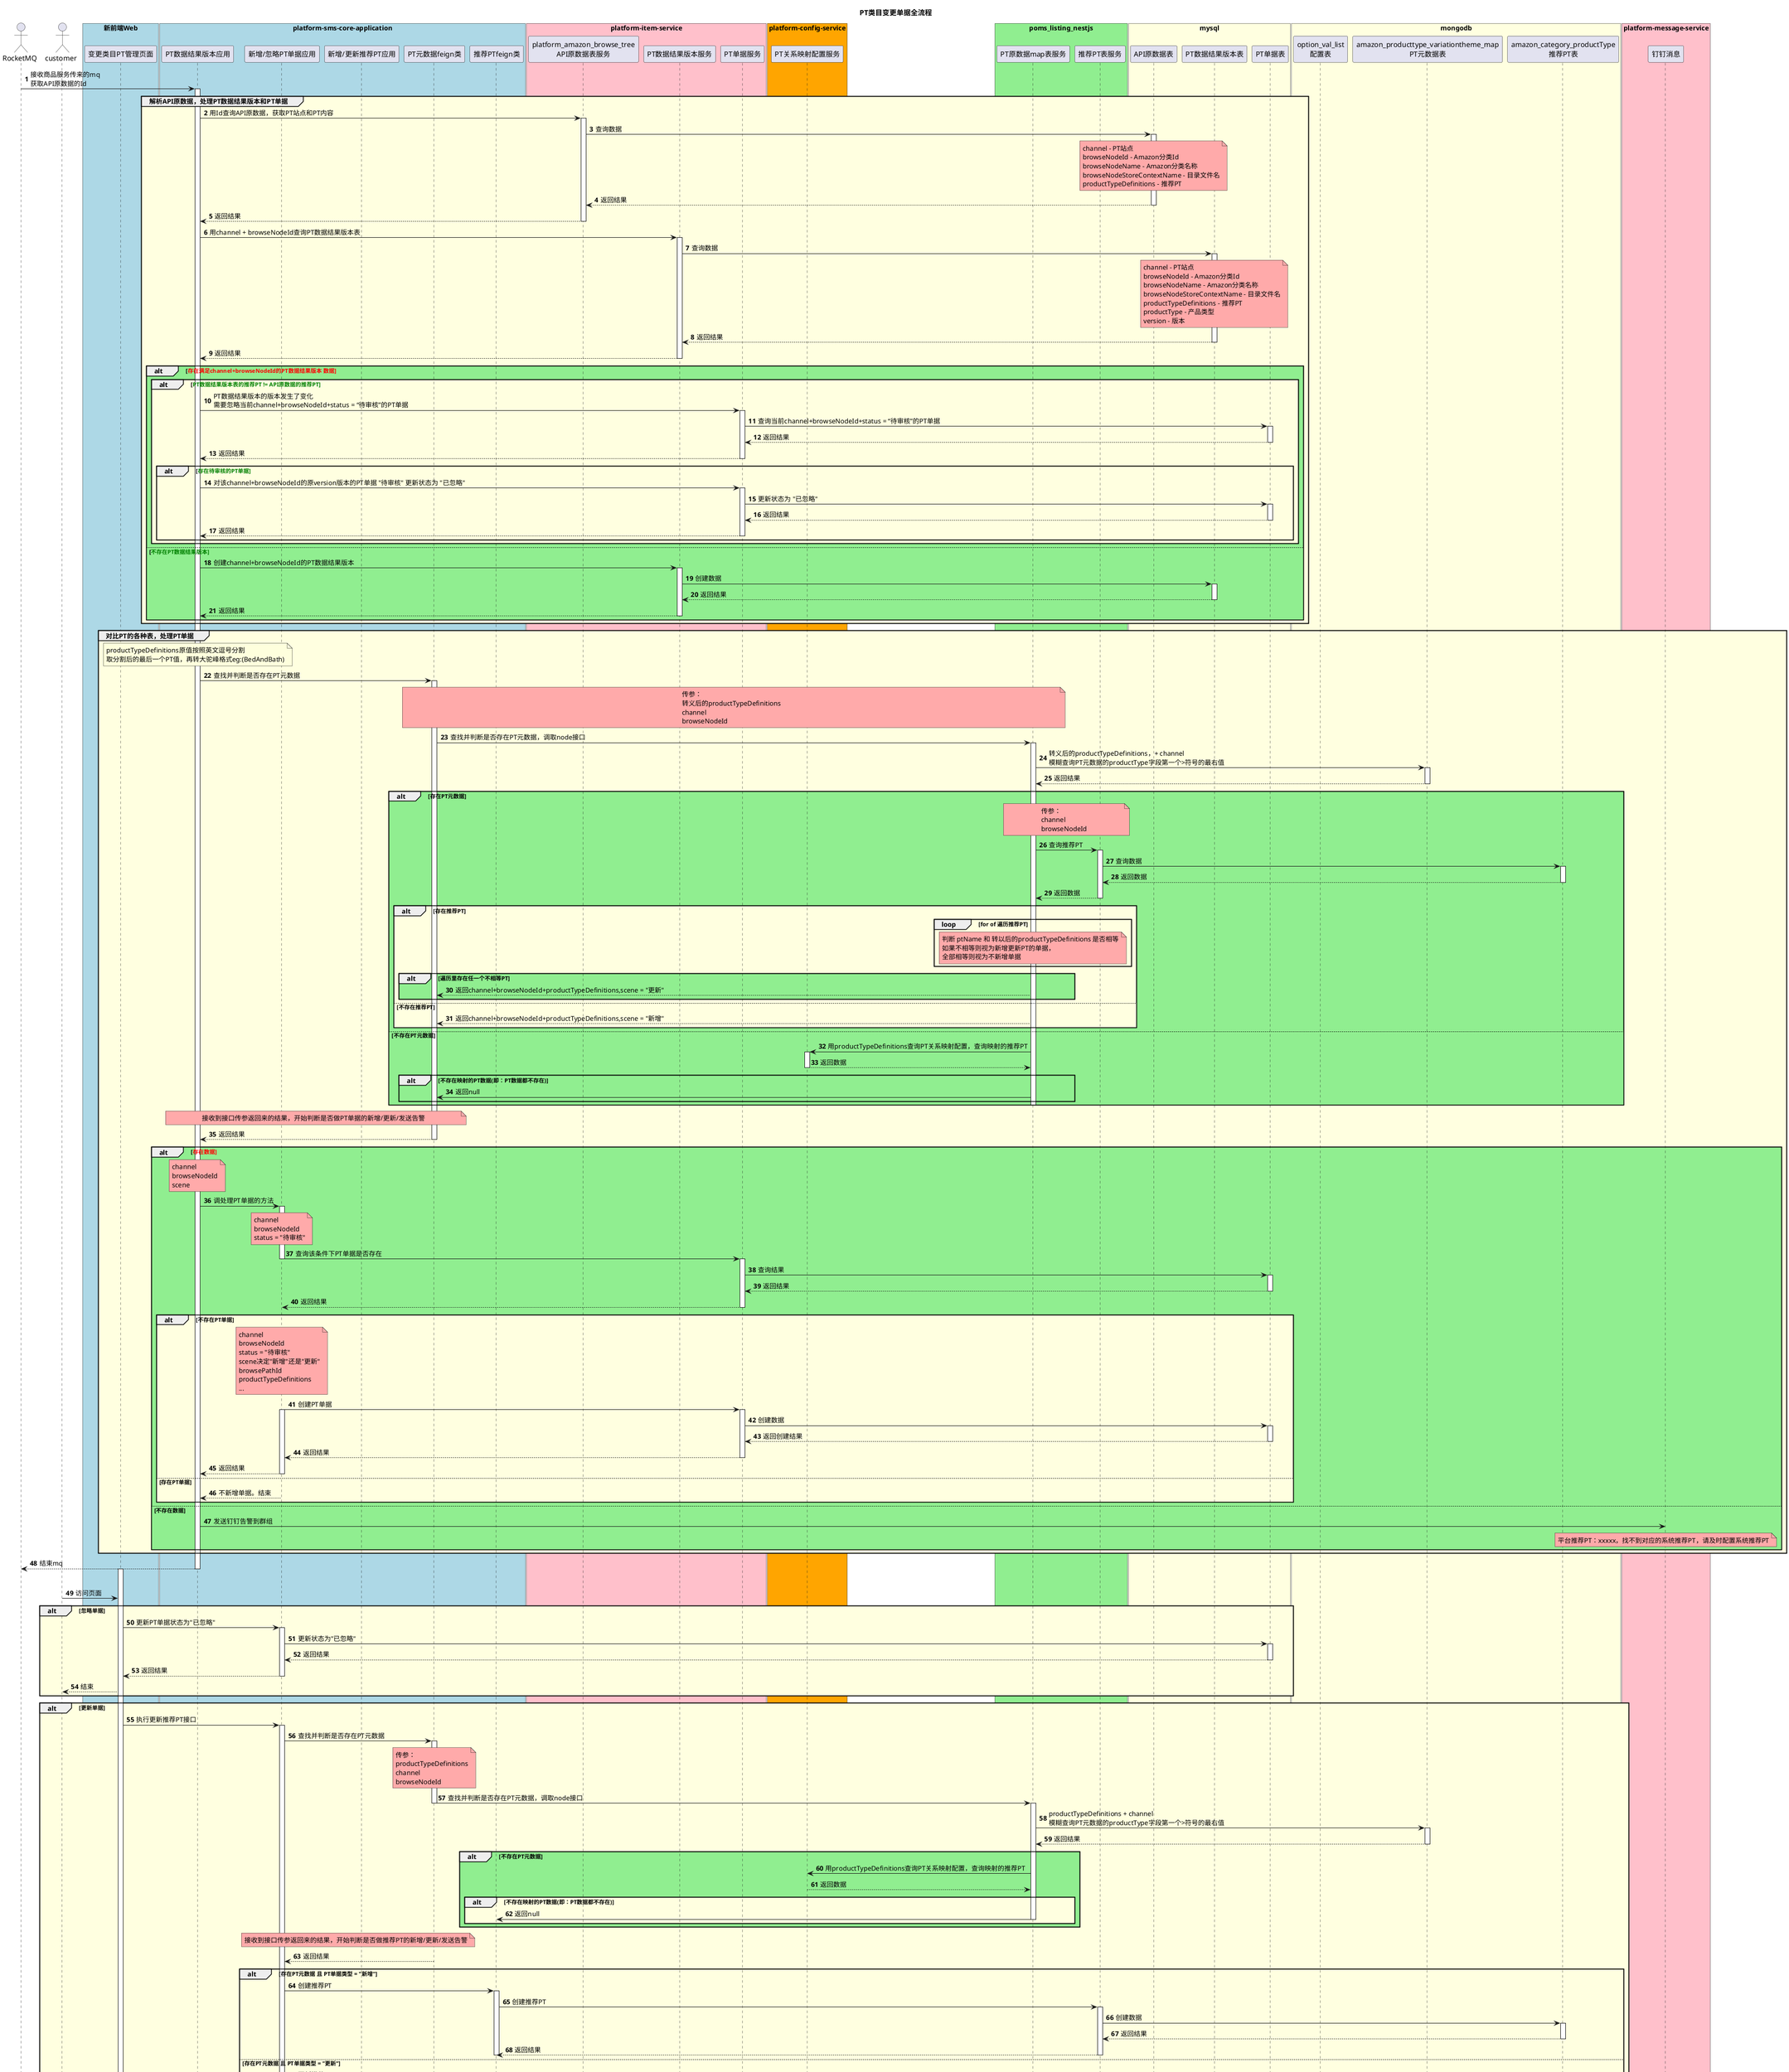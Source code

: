@startuml
title PT类目变更单据全流程
autonumber

actor "RocketMQ" as mq
actor "customer" as customer

box "新前端Web" #lightBlue
participant "变更类目PT管理页面" as web
end box

box "platform-sms-core-application" #lightBlue
participant "PT数据结果版本应用" as java1
participant "新增/忽略PT单据应用" as java2
participant "新增/更新推荐PT应用" as java3
participant "PT元数据feign类" as feign1
participant "推荐PTfeign类" as feign2
end box

box "platform-item-service" #pink
participant "platform_amazon_browse_tree\nAPI原数据表服务" as java4
participant "PT数据结果版本服务" as java5
participant "PT单据服务" as java6
end box

box "platform-config-service" #orange
participant "PT关系映射配置服务" as node1
end box

box "poms_listing_nestjs" #lightGreen
participant "PT原数据map表服务" as node2
participant "推荐PT表服务" as node3
end box

box "mysql" #lightYellow
participant "API原数据表" as sql1
participant "PT数据结果版本表" as sql2
participant "PT单据表" as sql3

end box

box "mongodb" #lightYellow
participant "option_val_list\n配置表" as db1
participant "amazon_producttype_variationtheme_map\nPT元数据表" as db2
participant "amazon_category_productType\n推荐PT表" as db3
end box

box "platform-message-service" #pink
participant "钉钉消息" as dingding
end box

mq -> java1 : 接收商品服务传来的mq\n获取API原数据的Id

group #lightYellow 解析API原数据，处理PT数据结果版本和PT单据
activate java1
java1 -> java4 : 用Id查询API原数据，获取PT站点和PT内容
activate java4
java4 -> sql1 : 查询数据
note over sql1#FFAAAA: channel - PT站点\nbrowseNodeId - Amazon分类Id\nbrowseNodeName - Amazon分类名称\nbrowseNodeStoreContextName - 目录文件名\nproductTypeDefinitions - 推荐PT
activate sql1
sql1 --> java4 : 返回结果
deactivate sql1
java4 --> java1 : 返回结果
deactivate java4
java1 -> java5 : 用channel + browseNodeId查询PT数据结果版本表

activate java5
java5 -> sql2 : 查询数据
activate sql2
note over sql2#FFAAAA: channel - PT站点\nbrowseNodeId - Amazon分类Id\nbrowseNodeName - Amazon分类名称\nbrowseNodeStoreContextName - 目录文件名\nproductTypeDefinitions - 推荐PT\nproductType - 产品类型\nversion - 版本
sql2 --> java5 : 返回结果
deactivate sql2
java5 --> java1 : 返回结果
deactivate java5

alt #LightGreen <color #red>存在满足channel+browseNodeId的PT数据结果版本 数据
alt #lightYellow <color #Green>PT数据结果版本表的推荐PT != API原数据的推荐PT

java1 -> java6 : PT数据结果版本的版本发生了变化\n需要忽略当前channel+browseNodeId+status = “待审核”的PT单据
activate java6
java6 -> sql3 : 查询当前channel+browseNodeId+status = “待审核”的PT单据
activate sql3
sql3 --> java6 : 返回结果
deactivate sql3
java6 --> java1 : 返回结果
deactivate java6
alt <color #Green>存在待审核的PT单据
java1 -> java6 : 对该channel+browseNodeId的原version版本的PT单据 "待审核" 更新状态为 "已忽略"
activate java6
java6 -> sql3 : 更新状态为 "已忽略"
activate sql3
sql3 --> java6 : 返回结果
deactivate sql3
java6 --> java1 : 返回结果
deactivate java6
end

end
else <color #Green>不存在PT数据结果版本

java1 -> java5 : 创建channel+browseNodeId的PT数据结果版本
activate java5
java5 -> sql2 : 创建数据
activate sql2
sql2 --> java5 : 返回结果
deactivate sql2
java5 --> java1 : 返回结果
deactivate java5
end
end

group #lightYellow 对比PT的各种表，处理PT单据
note over java1 : productTypeDefinitions原值按照英文逗号分割\n取分割后的最后一个PT值，再转大驼峰格式eg:(BedAndBath)
java1 -> feign1 : 查找并判断是否存在PT元数据
activate feign1
note over feign1,node2 #FFAAAA: 传参：\n转义后的productTypeDefinitions\nchannel\nbrowseNodeId
feign1 -> node2 : 查找并判断是否存在PT元数据，调取node接口
activate node2
node2 -> db2 : 转义后的productTypeDefinitions，+ channel\n模糊查询PT元数据的productType字段第一个>符号的最右值
activate db2
db2 --> node2 : 返回结果
deactivate db2
alt #lightGreen 存在PT元数据
note over node2,node3 #FFAAAA: 传参：\nchannel\nbrowseNodeId
node2 -> node3 : 查询推荐PT
activate node3
node3 -> db3 : 查询数据
activate db3
db3 --> node3 : 返回数据
deactivate db3
node3 --> node2 : 返回数据
deactivate node3
alt #lightYellow 存在推荐PT

loop for of 遍历推荐PT
note over node2 #FFAAAA: 判断 ptName 和 转以后的productTypeDefinitions 是否相等\n如果不相等则视为新增更新PT的单据，\n全部相等则视为不新增单据
end
alt #lightGreen 遍历里存在任一个不相等PT
node2 --> feign1 : 返回channel+browseNodeId+productTypeDefinitions,scene = "更新"
end
else 不存在推荐PT
node2 --> feign1 : 返回channel+browseNodeId+productTypeDefinitions,scene = "新增"
end
else 不存在PT元数据
node2 -> node1 : 用productTypeDefinitions查询PT关系映射配置，查询映射的推荐PT
activate node1
node1 --> node2 : 返回数据
deactivate node1
alt 不存在映射的PT数据(即：PT数据都不存在)
node2 -> feign1 : 返回null
end
deactivate node2
end
note over feign1,java1 #FFAAAA: 接收到接口传参返回来的结果，开始判断是否做PT单据的新增/更新/发送告警
feign1 --> java1 : 返回结果
deactivate feign1
alt #lightGreen <color #red>存在数据
note over java1 #FFAAAA: channel\nbrowseNodeId\nscene
java1 -> java2 : 调处理PT单据的方法
activate java2
note over java2 #FFAAAA: channel\nbrowseNodeId\nstatus = "待审核"
java2 -> java6 : 查询该条件下PT单据是否存在
deactivate java2
activate java6
java6 -> sql3 : 查询结果
activate sql3
sql3 --> java6 : 返回结果
deactivate sql3
java6 --> java2 : 返回结果
deactivate java6
alt #lightYellow 不存在PT单据
note over java2 #FFAAAA: channel\nbrowseNodeId\nstatus = "待审核"\nscene决定"新增"还是"更新"\nbrowsePathId\nproductTypeDefinitions\n...
java2 -> java6 : 创建PT单据
activate java2
activate java6
java6 ->sql3 : 创建数据
activate sql3
sql3 --> java6 : 返回创建结果
deactivate sql3
java6 --> java2 : 返回结果
deactivate java6
java2 --> java1 : 返回结果
deactivate java2
else 存在PT单据
java2 --> java1 : 不新增单据。结束
end

else 不存在数据

java1 -> dingding : 发送钉钉告警到群组
note over dingding #FFAAAA: 平台推荐PT：xxxxx，找不到对应的系统推荐PT，请及时配置系统推荐PT
end

'group的end
end
java1 --> mq : 结束mq
deactivate java1

group #lightYellow 审核人审核PT单据，做推荐PT更新
activate web
customer -> web : 访问页面
alt #lightYellow 忽略单据
web -> java2 : 更新PT单据状态为"已忽略"
activate java2
java2 -> sql3 : 更新状态为"已忽略"
activate sql3
sql3 --> java2 : 返回结果
deactivate sql3
java2 --> web : 返回结果
deactivate java2
web --> customer : 结束
end

alt #lightYellow 更新单据
web -> java2 : 执行更新推荐PT接口
activate java2
java2 -> feign1 : 查找并判断是否存在PT元数据
activate feign1
note over feign1 #FFAAAA: 传参：\nproductTypeDefinitions\nchannel\nbrowseNodeId
feign1 -> node2 : 查找并判断是否存在PT元数据，调取node接口
deactivate feign1
activate node2
node2 -> db2 : productTypeDefinitions + channel\n模糊查询PT元数据的productType字段第一个>符号的最右值
activate db2
db2 --> node2 : 返回结果
deactivate db2
alt #lightGreen 不存在PT元数据
node2 -> node1 : 用productTypeDefinitions查询PT关系映射配置，查询映射的推荐PT
node1 --> node2 : 返回数据
alt #lightYellow 不存在映射的PT数据(即：PT数据都不存在)
node2 -> feign2 : 返回null
deactivate node2
end
end
note over feign1,java2 #FFAAAA: 接收到接口传参返回来的结果，开始判断是否做推荐PT的新增/更新/发送告警
feign1 --> java2 : 返回结果
alt 存在PT元数据 且 PT单据类型 = "新增"
java2 -> feign2 : 创建推荐PT
activate feign2
feign2 -> node3 : 创建推荐PT
activate node3
node3 -> db3 : 创建数据
activate db3
db3 --> node3 : 返回结果
deactivate db3
node3 --> feign2 : 返回结果
deactivate node3
deactivate feign2
else 存在PT元数据 且 PT单据类型 = "更新"
java2 -> feign2 : 更新推荐PT
activate feign2
feign2 -> node3 : 更新推荐PT
activate node3
node3 -> db3 : 更新数据
activate db3
db3 --> node3 : 返回结果
deactivate db3
node3 --> feign2 : 返回结果
deactivate node3
deactivate feign2
end

feign2 --> java2 : 返回结果
java2 --> web : 返回结果
web --> customer : 结束
end
deactivate web
@enduml